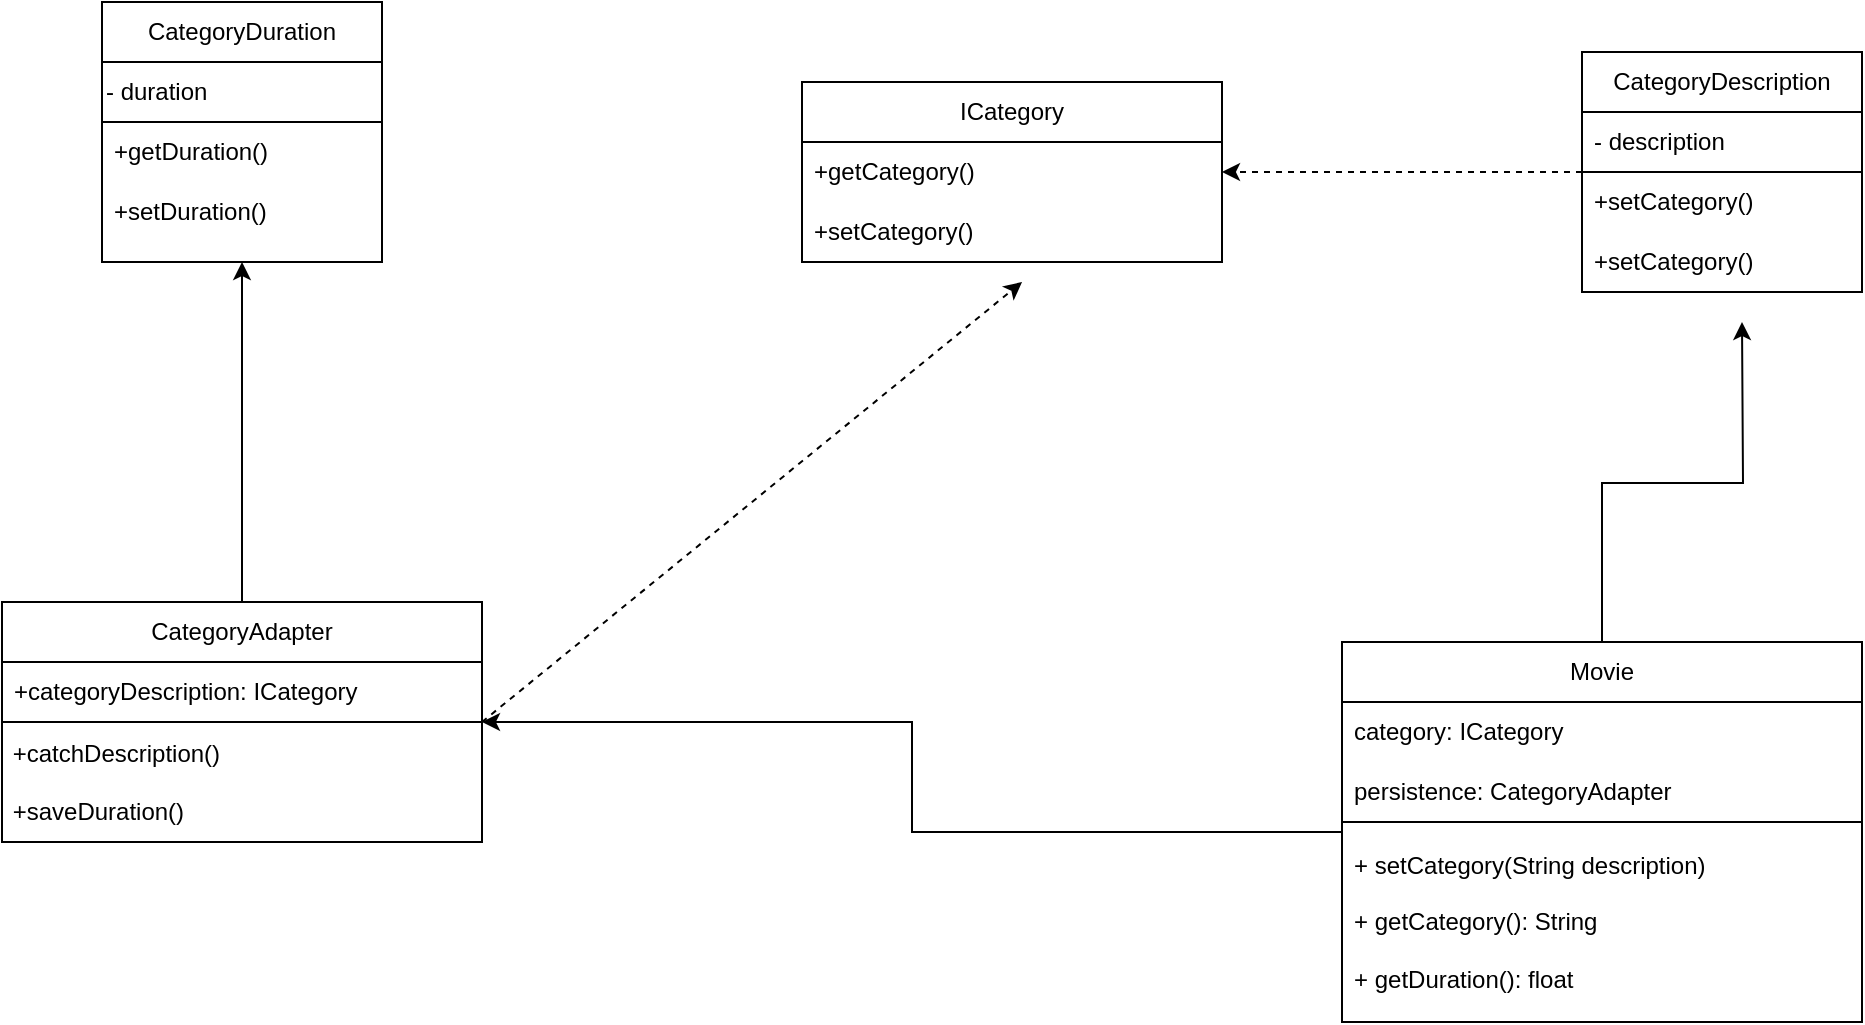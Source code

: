 <mxfile version="24.2.2" type="google">
  <diagram name="Page-1" id="mONzLUAXVrpSr12mGOh9">
    <mxGraphModel grid="1" page="1" gridSize="10" guides="1" tooltips="1" connect="1" arrows="1" fold="1" pageScale="1" pageWidth="850" pageHeight="1100" math="0" shadow="0">
      <root>
        <mxCell id="0" />
        <mxCell id="1" parent="0" />
        <mxCell id="IpC7XnPnrnEwjfO4MDBr-1" value="ICategory" style="swimlane;fontStyle=0;childLayout=stackLayout;horizontal=1;startSize=30;horizontalStack=0;resizeParent=1;resizeParentMax=0;resizeLast=0;collapsible=1;marginBottom=0;whiteSpace=wrap;html=1;" vertex="1" parent="1">
          <mxGeometry x="300" y="110" width="210" height="90" as="geometry" />
        </mxCell>
        <mxCell id="IpC7XnPnrnEwjfO4MDBr-2" value="+getCategory()" style="text;strokeColor=none;fillColor=none;align=left;verticalAlign=middle;spacingLeft=4;spacingRight=4;overflow=hidden;points=[[0,0.5],[1,0.5]];portConstraint=eastwest;rotatable=0;whiteSpace=wrap;html=1;" vertex="1" parent="IpC7XnPnrnEwjfO4MDBr-1">
          <mxGeometry y="30" width="210" height="30" as="geometry" />
        </mxCell>
        <mxCell id="IpC7XnPnrnEwjfO4MDBr-3" value="+setCategory()" style="text;strokeColor=none;fillColor=none;align=left;verticalAlign=middle;spacingLeft=4;spacingRight=4;overflow=hidden;points=[[0,0.5],[1,0.5]];portConstraint=eastwest;rotatable=0;whiteSpace=wrap;html=1;" vertex="1" parent="IpC7XnPnrnEwjfO4MDBr-1">
          <mxGeometry y="60" width="210" height="30" as="geometry" />
        </mxCell>
        <mxCell id="IpC7XnPnrnEwjfO4MDBr-23" style="edgeStyle=orthogonalEdgeStyle;rounded=0;orthogonalLoop=1;jettySize=auto;html=1;entryX=0.5;entryY=1;entryDx=0;entryDy=0;" edge="1" parent="1" source="IpC7XnPnrnEwjfO4MDBr-5" target="IpC7XnPnrnEwjfO4MDBr-18">
          <mxGeometry relative="1" as="geometry" />
        </mxCell>
        <mxCell id="IpC7XnPnrnEwjfO4MDBr-5" value="CategoryAdapter" style="swimlane;fontStyle=0;childLayout=stackLayout;horizontal=1;startSize=30;horizontalStack=0;resizeParent=1;resizeParentMax=0;resizeLast=0;collapsible=1;marginBottom=0;whiteSpace=wrap;html=1;" vertex="1" parent="1">
          <mxGeometry x="-100" y="370" width="240" height="120" as="geometry" />
        </mxCell>
        <mxCell id="IpC7XnPnrnEwjfO4MDBr-6" value="+categoryDescription: ICategory" style="text;strokeColor=none;fillColor=none;align=left;verticalAlign=middle;spacingLeft=4;spacingRight=4;overflow=hidden;points=[[0,0.5],[1,0.5]];portConstraint=eastwest;rotatable=0;whiteSpace=wrap;html=1;" vertex="1" parent="IpC7XnPnrnEwjfO4MDBr-5">
          <mxGeometry y="30" width="240" height="30" as="geometry" />
        </mxCell>
        <mxCell id="IpC7XnPnrnEwjfO4MDBr-9" value="&amp;nbsp;+catchDescription()&lt;div&gt;&lt;br&gt;&lt;/div&gt;&lt;div&gt;&amp;nbsp;+saveDuration()&lt;/div&gt;" style="rounded=0;whiteSpace=wrap;html=1;align=left;" vertex="1" parent="IpC7XnPnrnEwjfO4MDBr-5">
          <mxGeometry y="60" width="240" height="60" as="geometry" />
        </mxCell>
        <mxCell id="IpC7XnPnrnEwjfO4MDBr-12" value="" style="endArrow=classic;html=1;rounded=0;exitX=1;exitY=0;exitDx=0;exitDy=0;entryX=0.524;entryY=1.333;entryDx=0;entryDy=0;entryPerimeter=0;dashed=1;" edge="1" parent="1" source="IpC7XnPnrnEwjfO4MDBr-9" target="IpC7XnPnrnEwjfO4MDBr-3">
          <mxGeometry width="50" height="50" relative="1" as="geometry">
            <mxPoint x="400" y="340" as="sourcePoint" />
            <mxPoint x="450" y="290" as="targetPoint" />
          </mxGeometry>
        </mxCell>
        <mxCell id="IpC7XnPnrnEwjfO4MDBr-13" value="CategoryDuration" style="swimlane;fontStyle=0;childLayout=stackLayout;horizontal=1;startSize=30;horizontalStack=0;resizeParent=1;resizeParentMax=0;resizeLast=0;collapsible=1;marginBottom=0;whiteSpace=wrap;html=1;" vertex="1" parent="1">
          <mxGeometry x="-50" y="70" width="140" height="60" as="geometry" />
        </mxCell>
        <mxCell id="IpC7XnPnrnEwjfO4MDBr-17" value="&lt;span style=&quot;&quot;&gt;- duration&lt;/span&gt;" style="rounded=0;whiteSpace=wrap;html=1;align=left;" vertex="1" parent="IpC7XnPnrnEwjfO4MDBr-13">
          <mxGeometry y="30" width="140" height="30" as="geometry" />
        </mxCell>
        <mxCell id="IpC7XnPnrnEwjfO4MDBr-18" value="" style="rounded=0;whiteSpace=wrap;html=1;align=left;" vertex="1" parent="1">
          <mxGeometry x="-50" y="130" width="140" height="70" as="geometry" />
        </mxCell>
        <mxCell id="IpC7XnPnrnEwjfO4MDBr-21" value="+getDuration()" style="text;strokeColor=none;fillColor=none;align=left;verticalAlign=middle;spacingLeft=4;spacingRight=4;overflow=hidden;points=[[0,0.5],[1,0.5]];portConstraint=eastwest;rotatable=0;whiteSpace=wrap;html=1;" vertex="1" parent="1">
          <mxGeometry x="-50" y="130" width="140" height="30" as="geometry" />
        </mxCell>
        <mxCell id="IpC7XnPnrnEwjfO4MDBr-22" value="+setDuration()" style="text;strokeColor=none;fillColor=none;align=left;verticalAlign=middle;spacingLeft=4;spacingRight=4;overflow=hidden;points=[[0,0.5],[1,0.5]];portConstraint=eastwest;rotatable=0;whiteSpace=wrap;html=1;" vertex="1" parent="1">
          <mxGeometry x="-50" y="160" width="140" height="30" as="geometry" />
        </mxCell>
        <mxCell id="IpC7XnPnrnEwjfO4MDBr-28" style="edgeStyle=orthogonalEdgeStyle;rounded=0;orthogonalLoop=1;jettySize=auto;html=1;dashed=1;" edge="1" parent="1" source="IpC7XnPnrnEwjfO4MDBr-24" target="IpC7XnPnrnEwjfO4MDBr-2">
          <mxGeometry relative="1" as="geometry" />
        </mxCell>
        <mxCell id="IpC7XnPnrnEwjfO4MDBr-24" value="CategoryDescription" style="swimlane;fontStyle=0;childLayout=stackLayout;horizontal=1;startSize=30;horizontalStack=0;resizeParent=1;resizeParentMax=0;resizeLast=0;collapsible=1;marginBottom=0;whiteSpace=wrap;html=1;" vertex="1" parent="1">
          <mxGeometry x="690" y="95" width="140" height="120" as="geometry" />
        </mxCell>
        <mxCell id="IpC7XnPnrnEwjfO4MDBr-25" value="- description" style="text;strokeColor=default;fillColor=none;align=left;verticalAlign=middle;spacingLeft=4;spacingRight=4;overflow=hidden;points=[[0,0.5],[1,0.5]];portConstraint=eastwest;rotatable=0;whiteSpace=wrap;html=1;" vertex="1" parent="IpC7XnPnrnEwjfO4MDBr-24">
          <mxGeometry y="30" width="140" height="30" as="geometry" />
        </mxCell>
        <mxCell id="IpC7XnPnrnEwjfO4MDBr-26" value="+setCategory()" style="text;strokeColor=none;fillColor=none;align=left;verticalAlign=middle;spacingLeft=4;spacingRight=4;overflow=hidden;points=[[0,0.5],[1,0.5]];portConstraint=eastwest;rotatable=0;whiteSpace=wrap;html=1;" vertex="1" parent="IpC7XnPnrnEwjfO4MDBr-24">
          <mxGeometry y="60" width="140" height="30" as="geometry" />
        </mxCell>
        <mxCell id="IpC7XnPnrnEwjfO4MDBr-27" value="+setCategory()" style="text;strokeColor=none;fillColor=none;align=left;verticalAlign=middle;spacingLeft=4;spacingRight=4;overflow=hidden;points=[[0,0.5],[1,0.5]];portConstraint=eastwest;rotatable=0;whiteSpace=wrap;html=1;" vertex="1" parent="IpC7XnPnrnEwjfO4MDBr-24">
          <mxGeometry y="90" width="140" height="30" as="geometry" />
        </mxCell>
        <mxCell id="IpC7XnPnrnEwjfO4MDBr-38" style="edgeStyle=orthogonalEdgeStyle;rounded=0;orthogonalLoop=1;jettySize=auto;html=1;entryX=1;entryY=0.5;entryDx=0;entryDy=0;" edge="1" parent="1" source="IpC7XnPnrnEwjfO4MDBr-29" target="IpC7XnPnrnEwjfO4MDBr-5">
          <mxGeometry relative="1" as="geometry" />
        </mxCell>
        <mxCell id="IpC7XnPnrnEwjfO4MDBr-39" style="edgeStyle=orthogonalEdgeStyle;rounded=0;orthogonalLoop=1;jettySize=auto;html=1;" edge="1" parent="1" source="IpC7XnPnrnEwjfO4MDBr-29">
          <mxGeometry relative="1" as="geometry">
            <mxPoint x="770" y="230" as="targetPoint" />
          </mxGeometry>
        </mxCell>
        <mxCell id="IpC7XnPnrnEwjfO4MDBr-29" value="Movie" style="swimlane;fontStyle=0;childLayout=stackLayout;horizontal=1;startSize=30;horizontalStack=0;resizeParent=1;resizeParentMax=0;resizeLast=0;collapsible=1;marginBottom=0;whiteSpace=wrap;html=1;" vertex="1" parent="1">
          <mxGeometry x="570" y="390" width="260" height="190" as="geometry" />
        </mxCell>
        <mxCell id="IpC7XnPnrnEwjfO4MDBr-30" value="category: ICategory" style="text;strokeColor=none;fillColor=none;align=left;verticalAlign=middle;spacingLeft=4;spacingRight=4;overflow=hidden;points=[[0,0.5],[1,0.5]];portConstraint=eastwest;rotatable=0;whiteSpace=wrap;html=1;" vertex="1" parent="IpC7XnPnrnEwjfO4MDBr-29">
          <mxGeometry y="30" width="260" height="30" as="geometry" />
        </mxCell>
        <mxCell id="IpC7XnPnrnEwjfO4MDBr-31" value="persistence: CategoryAdapter" style="text;strokeColor=none;fillColor=none;align=left;verticalAlign=middle;spacingLeft=4;spacingRight=4;overflow=hidden;points=[[0,0.5],[1,0.5]];portConstraint=eastwest;rotatable=0;whiteSpace=wrap;html=1;" vertex="1" parent="IpC7XnPnrnEwjfO4MDBr-29">
          <mxGeometry y="60" width="260" height="30" as="geometry" />
        </mxCell>
        <mxCell id="IpC7XnPnrnEwjfO4MDBr-33" value="+ setCategory(String description)&lt;div&gt;&lt;br&gt;&lt;div&gt;+ getCategory(): String&lt;/div&gt;&lt;div&gt;&lt;br&gt;&lt;/div&gt;&lt;div&gt;+ getDuration(): float&lt;/div&gt;&lt;/div&gt;" style="text;strokeColor=default;fillColor=none;align=left;verticalAlign=middle;spacingLeft=4;spacingRight=4;overflow=hidden;points=[[0,0.5],[1,0.5]];portConstraint=eastwest;rotatable=0;whiteSpace=wrap;html=1;strokeWidth=1;perimeterSpacing=2;" vertex="1" parent="IpC7XnPnrnEwjfO4MDBr-29">
          <mxGeometry y="90" width="260" height="100" as="geometry" />
        </mxCell>
      </root>
    </mxGraphModel>
  </diagram>
</mxfile>
